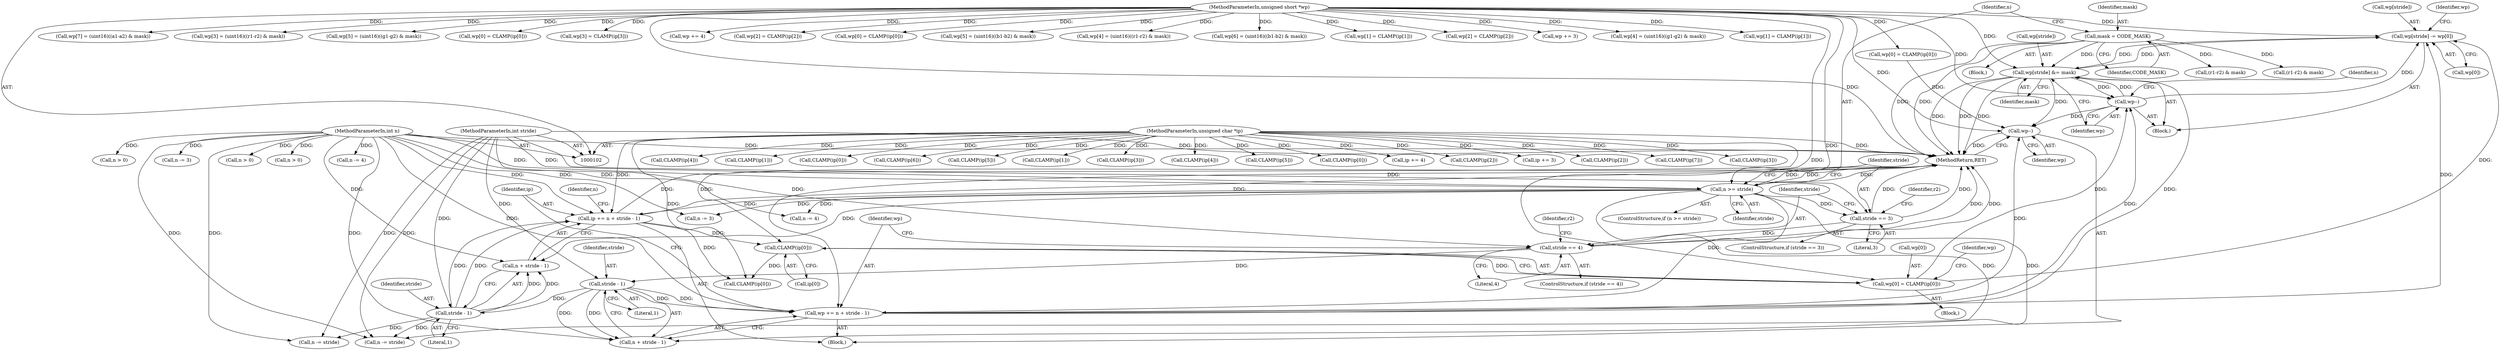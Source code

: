 digraph "0_libtiff_83a4b92815ea04969d494416eaae3d4c6b338e4a#diff-c8b4b355f9b5c06d585b23138e1c185f_0@array" {
"1000416" [label="(Call,wp[stride] -= wp[0])"];
"1000408" [label="(Call,wp[0] = CLAMP(ip[0]))"];
"1000412" [label="(Call,CLAMP(ip[0]))"];
"1000391" [label="(Call,ip += n + stride - 1)"];
"1000104" [label="(MethodParameterIn,int n)"];
"1000123" [label="(Call,n >= stride)"];
"1000105" [label="(MethodParameterIn,int stride)"];
"1000395" [label="(Call,stride - 1)"];
"1000388" [label="(Call,stride - 1)"];
"1000241" [label="(Call,stride == 4)"];
"1000128" [label="(Call,stride == 3)"];
"1000103" [label="(MethodParameterIn,unsigned char *ip)"];
"1000106" [label="(MethodParameterIn,unsigned short *wp)"];
"1000428" [label="(Call,wp--)"];
"1000423" [label="(Call,wp[stride] &= mask)"];
"1000416" [label="(Call,wp[stride] -= wp[0])"];
"1000384" [label="(Call,wp += n + stride - 1)"];
"1000119" [label="(Call,mask = CODE_MASK)"];
"1000443" [label="(Call,wp--)"];
"1000298" [label="(Call,CLAMP(ip[4]))"];
"1000362" [label="(Call,wp[7] = (uint16)((a1-a2) & mask))"];
"1000148" [label="(Call,CLAMP(ip[1]))"];
"1000179" [label="(Call,wp[3] = (uint16)((r1-r2) & mask))"];
"1000413" [label="(Call,ip[0])"];
"1000385" [label="(Identifier,wp)"];
"1000133" [label="(Identifier,r2)"];
"1000420" [label="(Call,wp[0])"];
"1000322" [label="(Call,wp[5] = (uint16)((g1-g2) & mask))"];
"1000423" [label="(Call,wp[stride] &= mask)"];
"1000124" [label="(Identifier,n)"];
"1000247" [label="(Call,wp[0] = CLAMP(ip[0]))"];
"1000103" [label="(MethodParameterIn,unsigned char *ip)"];
"1000185" [label="(Call,(r1-r2) & mask)"];
"1000277" [label="(Call,wp[3] = CLAMP(ip[3]))"];
"1000389" [label="(Identifier,stride)"];
"1000108" [label="(Block,)"];
"1000129" [label="(Identifier,stride)"];
"1000162" [label="(Call,n -= 3)"];
"1000402" [label="(Call,n > 0)"];
"1000445" [label="(MethodReturn,RET)"];
"1000138" [label="(Call,CLAMP(ip[0]))"];
"1000383" [label="(Block,)"];
"1000388" [label="(Call,stride - 1)"];
"1000390" [label="(Literal,1)"];
"1000338" [label="(Call,CLAMP(ip[6]))"];
"1000123" [label="(Call,n >= stride)"];
"1000125" [label="(Identifier,stride)"];
"1000285" [label="(Call,n -= 4)"];
"1000104" [label="(MethodParameterIn,int n)"];
"1000396" [label="(Identifier,stride)"];
"1000215" [label="(Call,CLAMP(ip[5]))"];
"1000418" [label="(Identifier,wp)"];
"1000127" [label="(ControlStructure,if (stride == 3))"];
"1000261" [label="(Call,CLAMP(ip[1]))"];
"1000376" [label="(Call,wp += 4)"];
"1000281" [label="(Call,CLAMP(ip[3]))"];
"1000195" [label="(Call,CLAMP(ip[4]))"];
"1000318" [label="(Call,CLAMP(ip[5]))"];
"1000170" [label="(Call,n -= 3)"];
"1000251" [label="(Call,CLAMP(ip[0]))"];
"1000379" [label="(Call,ip += 4)"];
"1000444" [label="(Identifier,wp)"];
"1000158" [label="(Call,CLAMP(ip[2]))"];
"1000236" [label="(Call,ip += 3)"];
"1000242" [label="(Identifier,stride)"];
"1000122" [label="(ControlStructure,if (n >= stride))"];
"1000154" [label="(Call,wp[2] = CLAMP(ip[2]))"];
"1000428" [label="(Call,wp--)"];
"1000130" [label="(Literal,3)"];
"1000134" [label="(Call,wp[0] = CLAMP(ip[0]))"];
"1000219" [label="(Call,wp[5] = (uint16)((b1-b2) & mask))"];
"1000408" [label="(Call,wp[0] = CLAMP(ip[0]))"];
"1000405" [label="(Block,)"];
"1000240" [label="(ControlStructure,if (stride == 4))"];
"1000243" [label="(Literal,4)"];
"1000246" [label="(Identifier,r2)"];
"1000431" [label="(Identifier,n)"];
"1000391" [label="(Call,ip += n + stride - 1)"];
"1000120" [label="(Identifier,mask)"];
"1000424" [label="(Call,wp[stride])"];
"1000302" [label="(Call,wp[4] = (uint16)((r1-r2) & mask))"];
"1000427" [label="(Identifier,mask)"];
"1000342" [label="(Call,wp[6] = (uint16)((b1-b2) & mask))"];
"1000121" [label="(Identifier,CODE_MASK)"];
"1000119" [label="(Call,mask = CODE_MASK)"];
"1000398" [label="(Call,n -= stride)"];
"1000397" [label="(Literal,1)"];
"1000386" [label="(Call,n + stride - 1)"];
"1000257" [label="(Call,wp[1] = CLAMP(ip[1]))"];
"1000267" [label="(Call,wp[2] = CLAMP(ip[2]))"];
"1000384" [label="(Call,wp += n + stride - 1)"];
"1000406" [label="(Block,)"];
"1000233" [label="(Call,wp += 3)"];
"1000128" [label="(Call,stride == 3)"];
"1000106" [label="(MethodParameterIn,unsigned short *wp)"];
"1000392" [label="(Identifier,ip)"];
"1000241" [label="(Call,stride == 4)"];
"1000271" [label="(Call,CLAMP(ip[2]))"];
"1000166" [label="(Call,n > 0)"];
"1000429" [label="(Identifier,wp)"];
"1000443" [label="(Call,wp--)"];
"1000393" [label="(Call,n + stride - 1)"];
"1000439" [label="(Call,CLAMP(ip[0]))"];
"1000425" [label="(Identifier,wp)"];
"1000289" [label="(Call,n > 0)"];
"1000358" [label="(Call,CLAMP(ip[7]))"];
"1000199" [label="(Call,wp[4] = (uint16)((g1-g2) & mask))"];
"1000144" [label="(Call,wp[1] = CLAMP(ip[1]))"];
"1000399" [label="(Identifier,n)"];
"1000417" [label="(Call,wp[stride])"];
"1000409" [label="(Call,wp[0])"];
"1000430" [label="(Call,n -= stride)"];
"1000293" [label="(Call,n -= 4)"];
"1000416" [label="(Call,wp[stride] -= wp[0])"];
"1000175" [label="(Call,CLAMP(ip[3]))"];
"1000412" [label="(Call,CLAMP(ip[0]))"];
"1000395" [label="(Call,stride - 1)"];
"1000435" [label="(Call,wp[0] = CLAMP(ip[0]))"];
"1000105" [label="(MethodParameterIn,int stride)"];
"1000308" [label="(Call,(r1-r2) & mask)"];
"1000416" -> "1000405"  [label="AST: "];
"1000416" -> "1000420"  [label="CFG: "];
"1000417" -> "1000416"  [label="AST: "];
"1000420" -> "1000416"  [label="AST: "];
"1000425" -> "1000416"  [label="CFG: "];
"1000408" -> "1000416"  [label="DDG: "];
"1000428" -> "1000416"  [label="DDG: "];
"1000384" -> "1000416"  [label="DDG: "];
"1000106" -> "1000416"  [label="DDG: "];
"1000423" -> "1000416"  [label="DDG: "];
"1000416" -> "1000423"  [label="DDG: "];
"1000408" -> "1000406"  [label="AST: "];
"1000408" -> "1000412"  [label="CFG: "];
"1000409" -> "1000408"  [label="AST: "];
"1000412" -> "1000408"  [label="AST: "];
"1000418" -> "1000408"  [label="CFG: "];
"1000412" -> "1000408"  [label="DDG: "];
"1000106" -> "1000408"  [label="DDG: "];
"1000408" -> "1000428"  [label="DDG: "];
"1000412" -> "1000413"  [label="CFG: "];
"1000413" -> "1000412"  [label="AST: "];
"1000391" -> "1000412"  [label="DDG: "];
"1000103" -> "1000412"  [label="DDG: "];
"1000412" -> "1000439"  [label="DDG: "];
"1000391" -> "1000383"  [label="AST: "];
"1000391" -> "1000393"  [label="CFG: "];
"1000392" -> "1000391"  [label="AST: "];
"1000393" -> "1000391"  [label="AST: "];
"1000399" -> "1000391"  [label="CFG: "];
"1000391" -> "1000445"  [label="DDG: "];
"1000391" -> "1000445"  [label="DDG: "];
"1000104" -> "1000391"  [label="DDG: "];
"1000123" -> "1000391"  [label="DDG: "];
"1000395" -> "1000391"  [label="DDG: "];
"1000395" -> "1000391"  [label="DDG: "];
"1000103" -> "1000391"  [label="DDG: "];
"1000391" -> "1000439"  [label="DDG: "];
"1000104" -> "1000102"  [label="AST: "];
"1000104" -> "1000445"  [label="DDG: "];
"1000104" -> "1000123"  [label="DDG: "];
"1000104" -> "1000162"  [label="DDG: "];
"1000104" -> "1000166"  [label="DDG: "];
"1000104" -> "1000170"  [label="DDG: "];
"1000104" -> "1000285"  [label="DDG: "];
"1000104" -> "1000289"  [label="DDG: "];
"1000104" -> "1000293"  [label="DDG: "];
"1000104" -> "1000384"  [label="DDG: "];
"1000104" -> "1000386"  [label="DDG: "];
"1000104" -> "1000393"  [label="DDG: "];
"1000104" -> "1000398"  [label="DDG: "];
"1000104" -> "1000402"  [label="DDG: "];
"1000104" -> "1000430"  [label="DDG: "];
"1000123" -> "1000122"  [label="AST: "];
"1000123" -> "1000125"  [label="CFG: "];
"1000124" -> "1000123"  [label="AST: "];
"1000125" -> "1000123"  [label="AST: "];
"1000129" -> "1000123"  [label="CFG: "];
"1000445" -> "1000123"  [label="CFG: "];
"1000123" -> "1000445"  [label="DDG: "];
"1000123" -> "1000445"  [label="DDG: "];
"1000123" -> "1000445"  [label="DDG: "];
"1000105" -> "1000123"  [label="DDG: "];
"1000123" -> "1000128"  [label="DDG: "];
"1000123" -> "1000162"  [label="DDG: "];
"1000123" -> "1000285"  [label="DDG: "];
"1000123" -> "1000384"  [label="DDG: "];
"1000123" -> "1000386"  [label="DDG: "];
"1000123" -> "1000393"  [label="DDG: "];
"1000123" -> "1000398"  [label="DDG: "];
"1000105" -> "1000102"  [label="AST: "];
"1000105" -> "1000445"  [label="DDG: "];
"1000105" -> "1000128"  [label="DDG: "];
"1000105" -> "1000241"  [label="DDG: "];
"1000105" -> "1000388"  [label="DDG: "];
"1000105" -> "1000395"  [label="DDG: "];
"1000105" -> "1000398"  [label="DDG: "];
"1000105" -> "1000430"  [label="DDG: "];
"1000395" -> "1000393"  [label="AST: "];
"1000395" -> "1000397"  [label="CFG: "];
"1000396" -> "1000395"  [label="AST: "];
"1000397" -> "1000395"  [label="AST: "];
"1000393" -> "1000395"  [label="CFG: "];
"1000395" -> "1000393"  [label="DDG: "];
"1000395" -> "1000393"  [label="DDG: "];
"1000388" -> "1000395"  [label="DDG: "];
"1000395" -> "1000398"  [label="DDG: "];
"1000395" -> "1000430"  [label="DDG: "];
"1000388" -> "1000386"  [label="AST: "];
"1000388" -> "1000390"  [label="CFG: "];
"1000389" -> "1000388"  [label="AST: "];
"1000390" -> "1000388"  [label="AST: "];
"1000386" -> "1000388"  [label="CFG: "];
"1000388" -> "1000384"  [label="DDG: "];
"1000388" -> "1000384"  [label="DDG: "];
"1000388" -> "1000386"  [label="DDG: "];
"1000388" -> "1000386"  [label="DDG: "];
"1000241" -> "1000388"  [label="DDG: "];
"1000241" -> "1000240"  [label="AST: "];
"1000241" -> "1000243"  [label="CFG: "];
"1000242" -> "1000241"  [label="AST: "];
"1000243" -> "1000241"  [label="AST: "];
"1000246" -> "1000241"  [label="CFG: "];
"1000385" -> "1000241"  [label="CFG: "];
"1000241" -> "1000445"  [label="DDG: "];
"1000241" -> "1000445"  [label="DDG: "];
"1000128" -> "1000241"  [label="DDG: "];
"1000128" -> "1000127"  [label="AST: "];
"1000128" -> "1000130"  [label="CFG: "];
"1000129" -> "1000128"  [label="AST: "];
"1000130" -> "1000128"  [label="AST: "];
"1000133" -> "1000128"  [label="CFG: "];
"1000242" -> "1000128"  [label="CFG: "];
"1000128" -> "1000445"  [label="DDG: "];
"1000128" -> "1000445"  [label="DDG: "];
"1000103" -> "1000102"  [label="AST: "];
"1000103" -> "1000445"  [label="DDG: "];
"1000103" -> "1000138"  [label="DDG: "];
"1000103" -> "1000148"  [label="DDG: "];
"1000103" -> "1000158"  [label="DDG: "];
"1000103" -> "1000175"  [label="DDG: "];
"1000103" -> "1000195"  [label="DDG: "];
"1000103" -> "1000215"  [label="DDG: "];
"1000103" -> "1000236"  [label="DDG: "];
"1000103" -> "1000251"  [label="DDG: "];
"1000103" -> "1000261"  [label="DDG: "];
"1000103" -> "1000271"  [label="DDG: "];
"1000103" -> "1000281"  [label="DDG: "];
"1000103" -> "1000298"  [label="DDG: "];
"1000103" -> "1000318"  [label="DDG: "];
"1000103" -> "1000338"  [label="DDG: "];
"1000103" -> "1000358"  [label="DDG: "];
"1000103" -> "1000379"  [label="DDG: "];
"1000103" -> "1000439"  [label="DDG: "];
"1000106" -> "1000102"  [label="AST: "];
"1000106" -> "1000445"  [label="DDG: "];
"1000106" -> "1000134"  [label="DDG: "];
"1000106" -> "1000144"  [label="DDG: "];
"1000106" -> "1000154"  [label="DDG: "];
"1000106" -> "1000179"  [label="DDG: "];
"1000106" -> "1000199"  [label="DDG: "];
"1000106" -> "1000219"  [label="DDG: "];
"1000106" -> "1000233"  [label="DDG: "];
"1000106" -> "1000247"  [label="DDG: "];
"1000106" -> "1000257"  [label="DDG: "];
"1000106" -> "1000267"  [label="DDG: "];
"1000106" -> "1000277"  [label="DDG: "];
"1000106" -> "1000302"  [label="DDG: "];
"1000106" -> "1000322"  [label="DDG: "];
"1000106" -> "1000342"  [label="DDG: "];
"1000106" -> "1000362"  [label="DDG: "];
"1000106" -> "1000376"  [label="DDG: "];
"1000106" -> "1000384"  [label="DDG: "];
"1000106" -> "1000423"  [label="DDG: "];
"1000106" -> "1000428"  [label="DDG: "];
"1000106" -> "1000435"  [label="DDG: "];
"1000106" -> "1000443"  [label="DDG: "];
"1000428" -> "1000405"  [label="AST: "];
"1000428" -> "1000429"  [label="CFG: "];
"1000429" -> "1000428"  [label="AST: "];
"1000431" -> "1000428"  [label="CFG: "];
"1000428" -> "1000423"  [label="DDG: "];
"1000423" -> "1000428"  [label="DDG: "];
"1000384" -> "1000428"  [label="DDG: "];
"1000428" -> "1000443"  [label="DDG: "];
"1000423" -> "1000405"  [label="AST: "];
"1000423" -> "1000427"  [label="CFG: "];
"1000424" -> "1000423"  [label="AST: "];
"1000427" -> "1000423"  [label="AST: "];
"1000429" -> "1000423"  [label="CFG: "];
"1000423" -> "1000445"  [label="DDG: "];
"1000423" -> "1000445"  [label="DDG: "];
"1000423" -> "1000445"  [label="DDG: "];
"1000384" -> "1000423"  [label="DDG: "];
"1000119" -> "1000423"  [label="DDG: "];
"1000423" -> "1000443"  [label="DDG: "];
"1000384" -> "1000383"  [label="AST: "];
"1000384" -> "1000386"  [label="CFG: "];
"1000385" -> "1000384"  [label="AST: "];
"1000386" -> "1000384"  [label="AST: "];
"1000392" -> "1000384"  [label="CFG: "];
"1000384" -> "1000443"  [label="DDG: "];
"1000119" -> "1000108"  [label="AST: "];
"1000119" -> "1000121"  [label="CFG: "];
"1000120" -> "1000119"  [label="AST: "];
"1000121" -> "1000119"  [label="AST: "];
"1000124" -> "1000119"  [label="CFG: "];
"1000119" -> "1000445"  [label="DDG: "];
"1000119" -> "1000445"  [label="DDG: "];
"1000119" -> "1000185"  [label="DDG: "];
"1000119" -> "1000308"  [label="DDG: "];
"1000443" -> "1000383"  [label="AST: "];
"1000443" -> "1000444"  [label="CFG: "];
"1000444" -> "1000443"  [label="AST: "];
"1000445" -> "1000443"  [label="CFG: "];
"1000443" -> "1000445"  [label="DDG: "];
"1000435" -> "1000443"  [label="DDG: "];
}
